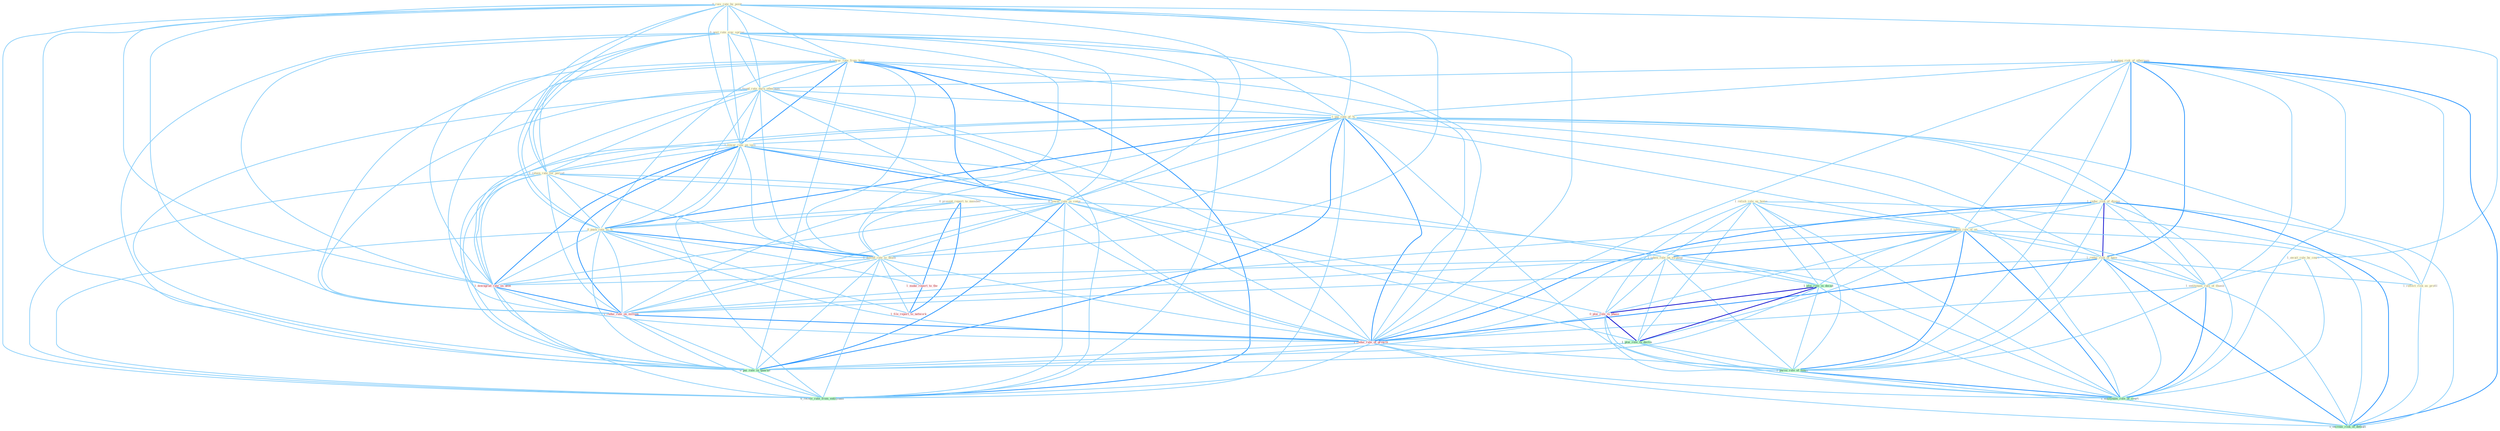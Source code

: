 Graph G{ 
    node
    [shape=polygon,style=filled,width=.5,height=.06,color="#BDFCC9",fixedsize=true,fontsize=4,
    fontcolor="#2f4f4f"];
    {node
    [color="#ffffe0", fontcolor="#8b7d6b"] "0_rais_rate_by_point " "1_relish_role_as_home " "0_post_rate_sinc_spring " "0_lower_rate_from_hold " "1_manag_risk_of_othernum " "0_found_rate_dure_othernum " "1_pai_rate_of_% " "1_reduc_risk_of_diseas " "1_lower_rate_on_issu " "1_await_rule_by_court " "0_taken_role_of_on " "1_reduc_risk_of_have " "0_present_report_to_member " "0_retain_rate_for_period " "0_lower_rate_in_come " "0_push_rate_to_% " "1_reflect_risk_as_profil " "1_taken_role_on_strategi " "1_entitynam_rule_of_thumb " "0_defend_rate_to_death "}
{node [color="#fff0f5", fontcolor="#b22222"] "1_downgrad_rate_on_debt " "1_reduc_rate_on_million " "0_plai_role_in_phase " "1_reduc_rate_of_growth " "1_make_report_to_the " "1_file_report_to_network "}
edge [color="#B0E2FF"];

	"0_rais_rate_by_point " -- "0_post_rate_sinc_spring " [w="1", color="#87cefa" ];
	"0_rais_rate_by_point " -- "0_lower_rate_from_hold " [w="1", color="#87cefa" ];
	"0_rais_rate_by_point " -- "0_found_rate_dure_othernum " [w="1", color="#87cefa" ];
	"0_rais_rate_by_point " -- "1_pai_rate_of_% " [w="1", color="#87cefa" ];
	"0_rais_rate_by_point " -- "1_lower_rate_on_issu " [w="1", color="#87cefa" ];
	"0_rais_rate_by_point " -- "1_await_rule_by_court " [w="1", color="#87cefa" ];
	"0_rais_rate_by_point " -- "0_retain_rate_for_period " [w="1", color="#87cefa" ];
	"0_rais_rate_by_point " -- "0_lower_rate_in_come " [w="1", color="#87cefa" ];
	"0_rais_rate_by_point " -- "0_push_rate_to_% " [w="1", color="#87cefa" ];
	"0_rais_rate_by_point " -- "0_defend_rate_to_death " [w="1", color="#87cefa" ];
	"0_rais_rate_by_point " -- "1_downgrad_rate_on_debt " [w="1", color="#87cefa" ];
	"0_rais_rate_by_point " -- "1_reduc_rate_on_million " [w="1", color="#87cefa" ];
	"0_rais_rate_by_point " -- "1_reduc_rate_of_growth " [w="1", color="#87cefa" ];
	"0_rais_rate_by_point " -- "0_pai_rate_in_quarter " [w="1", color="#87cefa" ];
	"0_rais_rate_by_point " -- "0_receiv_rate_from_entitynam " [w="1", color="#87cefa" ];
	"1_relish_role_as_home " -- "0_taken_role_of_on " [w="1", color="#87cefa" ];
	"1_relish_role_as_home " -- "1_reflect_risk_as_profil " [w="1", color="#87cefa" ];
	"1_relish_role_as_home " -- "1_taken_role_on_strategi " [w="1", color="#87cefa" ];
	"1_relish_role_as_home " -- "1_plai_role_in_decad " [w="1", color="#87cefa" ];
	"1_relish_role_as_home " -- "0_plai_role_in_phase " [w="1", color="#87cefa" ];
	"1_relish_role_as_home " -- "1_plai_role_in_declin " [w="1", color="#87cefa" ];
	"1_relish_role_as_home " -- "1_pursu_role_of_senat " [w="1", color="#87cefa" ];
	"1_relish_role_as_home " -- "1_entitynam_role_of_court " [w="1", color="#87cefa" ];
	"0_post_rate_sinc_spring " -- "0_lower_rate_from_hold " [w="1", color="#87cefa" ];
	"0_post_rate_sinc_spring " -- "0_found_rate_dure_othernum " [w="1", color="#87cefa" ];
	"0_post_rate_sinc_spring " -- "1_pai_rate_of_% " [w="1", color="#87cefa" ];
	"0_post_rate_sinc_spring " -- "1_lower_rate_on_issu " [w="1", color="#87cefa" ];
	"0_post_rate_sinc_spring " -- "0_retain_rate_for_period " [w="1", color="#87cefa" ];
	"0_post_rate_sinc_spring " -- "0_lower_rate_in_come " [w="1", color="#87cefa" ];
	"0_post_rate_sinc_spring " -- "0_push_rate_to_% " [w="1", color="#87cefa" ];
	"0_post_rate_sinc_spring " -- "0_defend_rate_to_death " [w="1", color="#87cefa" ];
	"0_post_rate_sinc_spring " -- "1_downgrad_rate_on_debt " [w="1", color="#87cefa" ];
	"0_post_rate_sinc_spring " -- "1_reduc_rate_on_million " [w="1", color="#87cefa" ];
	"0_post_rate_sinc_spring " -- "1_reduc_rate_of_growth " [w="1", color="#87cefa" ];
	"0_post_rate_sinc_spring " -- "0_pai_rate_in_quarter " [w="1", color="#87cefa" ];
	"0_post_rate_sinc_spring " -- "0_receiv_rate_from_entitynam " [w="1", color="#87cefa" ];
	"0_lower_rate_from_hold " -- "0_found_rate_dure_othernum " [w="1", color="#87cefa" ];
	"0_lower_rate_from_hold " -- "1_pai_rate_of_% " [w="1", color="#87cefa" ];
	"0_lower_rate_from_hold " -- "1_lower_rate_on_issu " [w="2", color="#1e90ff" , len=0.8];
	"0_lower_rate_from_hold " -- "0_retain_rate_for_period " [w="1", color="#87cefa" ];
	"0_lower_rate_from_hold " -- "0_lower_rate_in_come " [w="2", color="#1e90ff" , len=0.8];
	"0_lower_rate_from_hold " -- "0_push_rate_to_% " [w="1", color="#87cefa" ];
	"0_lower_rate_from_hold " -- "0_defend_rate_to_death " [w="1", color="#87cefa" ];
	"0_lower_rate_from_hold " -- "1_downgrad_rate_on_debt " [w="1", color="#87cefa" ];
	"0_lower_rate_from_hold " -- "1_reduc_rate_on_million " [w="1", color="#87cefa" ];
	"0_lower_rate_from_hold " -- "1_reduc_rate_of_growth " [w="1", color="#87cefa" ];
	"0_lower_rate_from_hold " -- "0_pai_rate_in_quarter " [w="1", color="#87cefa" ];
	"0_lower_rate_from_hold " -- "0_receiv_rate_from_entitynam " [w="2", color="#1e90ff" , len=0.8];
	"1_manag_risk_of_othernum " -- "0_found_rate_dure_othernum " [w="1", color="#87cefa" ];
	"1_manag_risk_of_othernum " -- "1_pai_rate_of_% " [w="1", color="#87cefa" ];
	"1_manag_risk_of_othernum " -- "1_reduc_risk_of_diseas " [w="2", color="#1e90ff" , len=0.8];
	"1_manag_risk_of_othernum " -- "0_taken_role_of_on " [w="1", color="#87cefa" ];
	"1_manag_risk_of_othernum " -- "1_reduc_risk_of_have " [w="2", color="#1e90ff" , len=0.8];
	"1_manag_risk_of_othernum " -- "1_reflect_risk_as_profil " [w="1", color="#87cefa" ];
	"1_manag_risk_of_othernum " -- "1_entitynam_rule_of_thumb " [w="1", color="#87cefa" ];
	"1_manag_risk_of_othernum " -- "1_reduc_rate_of_growth " [w="1", color="#87cefa" ];
	"1_manag_risk_of_othernum " -- "1_pursu_role_of_senat " [w="1", color="#87cefa" ];
	"1_manag_risk_of_othernum " -- "1_entitynam_role_of_court " [w="1", color="#87cefa" ];
	"1_manag_risk_of_othernum " -- "1_increas_risk_of_default " [w="2", color="#1e90ff" , len=0.8];
	"0_found_rate_dure_othernum " -- "1_pai_rate_of_% " [w="1", color="#87cefa" ];
	"0_found_rate_dure_othernum " -- "1_lower_rate_on_issu " [w="1", color="#87cefa" ];
	"0_found_rate_dure_othernum " -- "0_retain_rate_for_period " [w="1", color="#87cefa" ];
	"0_found_rate_dure_othernum " -- "0_lower_rate_in_come " [w="1", color="#87cefa" ];
	"0_found_rate_dure_othernum " -- "0_push_rate_to_% " [w="1", color="#87cefa" ];
	"0_found_rate_dure_othernum " -- "0_defend_rate_to_death " [w="1", color="#87cefa" ];
	"0_found_rate_dure_othernum " -- "1_downgrad_rate_on_debt " [w="1", color="#87cefa" ];
	"0_found_rate_dure_othernum " -- "1_reduc_rate_on_million " [w="1", color="#87cefa" ];
	"0_found_rate_dure_othernum " -- "1_reduc_rate_of_growth " [w="1", color="#87cefa" ];
	"0_found_rate_dure_othernum " -- "0_pai_rate_in_quarter " [w="1", color="#87cefa" ];
	"0_found_rate_dure_othernum " -- "0_receiv_rate_from_entitynam " [w="1", color="#87cefa" ];
	"1_pai_rate_of_% " -- "1_reduc_risk_of_diseas " [w="1", color="#87cefa" ];
	"1_pai_rate_of_% " -- "1_lower_rate_on_issu " [w="1", color="#87cefa" ];
	"1_pai_rate_of_% " -- "0_taken_role_of_on " [w="1", color="#87cefa" ];
	"1_pai_rate_of_% " -- "1_reduc_risk_of_have " [w="1", color="#87cefa" ];
	"1_pai_rate_of_% " -- "0_retain_rate_for_period " [w="1", color="#87cefa" ];
	"1_pai_rate_of_% " -- "0_lower_rate_in_come " [w="1", color="#87cefa" ];
	"1_pai_rate_of_% " -- "0_push_rate_to_% " [w="2", color="#1e90ff" , len=0.8];
	"1_pai_rate_of_% " -- "1_entitynam_rule_of_thumb " [w="1", color="#87cefa" ];
	"1_pai_rate_of_% " -- "0_defend_rate_to_death " [w="1", color="#87cefa" ];
	"1_pai_rate_of_% " -- "1_downgrad_rate_on_debt " [w="1", color="#87cefa" ];
	"1_pai_rate_of_% " -- "1_reduc_rate_on_million " [w="1", color="#87cefa" ];
	"1_pai_rate_of_% " -- "1_reduc_rate_of_growth " [w="2", color="#1e90ff" , len=0.8];
	"1_pai_rate_of_% " -- "0_pai_rate_in_quarter " [w="2", color="#1e90ff" , len=0.8];
	"1_pai_rate_of_% " -- "1_pursu_role_of_senat " [w="1", color="#87cefa" ];
	"1_pai_rate_of_% " -- "1_entitynam_role_of_court " [w="1", color="#87cefa" ];
	"1_pai_rate_of_% " -- "0_receiv_rate_from_entitynam " [w="1", color="#87cefa" ];
	"1_pai_rate_of_% " -- "1_increas_risk_of_default " [w="1", color="#87cefa" ];
	"1_reduc_risk_of_diseas " -- "0_taken_role_of_on " [w="1", color="#87cefa" ];
	"1_reduc_risk_of_diseas " -- "1_reduc_risk_of_have " [w="3", color="#0000cd" , len=0.6];
	"1_reduc_risk_of_diseas " -- "1_reflect_risk_as_profil " [w="1", color="#87cefa" ];
	"1_reduc_risk_of_diseas " -- "1_entitynam_rule_of_thumb " [w="1", color="#87cefa" ];
	"1_reduc_risk_of_diseas " -- "1_reduc_rate_on_million " [w="1", color="#87cefa" ];
	"1_reduc_risk_of_diseas " -- "1_reduc_rate_of_growth " [w="2", color="#1e90ff" , len=0.8];
	"1_reduc_risk_of_diseas " -- "1_pursu_role_of_senat " [w="1", color="#87cefa" ];
	"1_reduc_risk_of_diseas " -- "1_entitynam_role_of_court " [w="1", color="#87cefa" ];
	"1_reduc_risk_of_diseas " -- "1_increas_risk_of_default " [w="2", color="#1e90ff" , len=0.8];
	"1_lower_rate_on_issu " -- "0_retain_rate_for_period " [w="1", color="#87cefa" ];
	"1_lower_rate_on_issu " -- "0_lower_rate_in_come " [w="2", color="#1e90ff" , len=0.8];
	"1_lower_rate_on_issu " -- "0_push_rate_to_% " [w="1", color="#87cefa" ];
	"1_lower_rate_on_issu " -- "1_taken_role_on_strategi " [w="1", color="#87cefa" ];
	"1_lower_rate_on_issu " -- "0_defend_rate_to_death " [w="1", color="#87cefa" ];
	"1_lower_rate_on_issu " -- "1_downgrad_rate_on_debt " [w="2", color="#1e90ff" , len=0.8];
	"1_lower_rate_on_issu " -- "1_reduc_rate_on_million " [w="2", color="#1e90ff" , len=0.8];
	"1_lower_rate_on_issu " -- "1_reduc_rate_of_growth " [w="1", color="#87cefa" ];
	"1_lower_rate_on_issu " -- "0_pai_rate_in_quarter " [w="1", color="#87cefa" ];
	"1_lower_rate_on_issu " -- "0_receiv_rate_from_entitynam " [w="1", color="#87cefa" ];
	"1_await_rule_by_court " -- "1_entitynam_rule_of_thumb " [w="1", color="#87cefa" ];
	"1_await_rule_by_court " -- "1_entitynam_role_of_court " [w="1", color="#87cefa" ];
	"0_taken_role_of_on " -- "1_reduc_risk_of_have " [w="1", color="#87cefa" ];
	"0_taken_role_of_on " -- "1_taken_role_on_strategi " [w="2", color="#1e90ff" , len=0.8];
	"0_taken_role_of_on " -- "1_entitynam_rule_of_thumb " [w="1", color="#87cefa" ];
	"0_taken_role_of_on " -- "1_plai_role_in_decad " [w="1", color="#87cefa" ];
	"0_taken_role_of_on " -- "0_plai_role_in_phase " [w="1", color="#87cefa" ];
	"0_taken_role_of_on " -- "1_reduc_rate_of_growth " [w="1", color="#87cefa" ];
	"0_taken_role_of_on " -- "1_plai_role_in_declin " [w="1", color="#87cefa" ];
	"0_taken_role_of_on " -- "1_pursu_role_of_senat " [w="2", color="#1e90ff" , len=0.8];
	"0_taken_role_of_on " -- "1_entitynam_role_of_court " [w="2", color="#1e90ff" , len=0.8];
	"0_taken_role_of_on " -- "1_increas_risk_of_default " [w="1", color="#87cefa" ];
	"1_reduc_risk_of_have " -- "1_reflect_risk_as_profil " [w="1", color="#87cefa" ];
	"1_reduc_risk_of_have " -- "1_entitynam_rule_of_thumb " [w="1", color="#87cefa" ];
	"1_reduc_risk_of_have " -- "1_reduc_rate_on_million " [w="1", color="#87cefa" ];
	"1_reduc_risk_of_have " -- "1_reduc_rate_of_growth " [w="2", color="#1e90ff" , len=0.8];
	"1_reduc_risk_of_have " -- "1_pursu_role_of_senat " [w="1", color="#87cefa" ];
	"1_reduc_risk_of_have " -- "1_entitynam_role_of_court " [w="1", color="#87cefa" ];
	"1_reduc_risk_of_have " -- "1_increas_risk_of_default " [w="2", color="#1e90ff" , len=0.8];
	"0_present_report_to_member " -- "0_push_rate_to_% " [w="1", color="#87cefa" ];
	"0_present_report_to_member " -- "0_defend_rate_to_death " [w="1", color="#87cefa" ];
	"0_present_report_to_member " -- "1_make_report_to_the " [w="2", color="#1e90ff" , len=0.8];
	"0_present_report_to_member " -- "1_file_report_to_network " [w="2", color="#1e90ff" , len=0.8];
	"0_retain_rate_for_period " -- "0_lower_rate_in_come " [w="1", color="#87cefa" ];
	"0_retain_rate_for_period " -- "0_push_rate_to_% " [w="1", color="#87cefa" ];
	"0_retain_rate_for_period " -- "0_defend_rate_to_death " [w="1", color="#87cefa" ];
	"0_retain_rate_for_period " -- "1_downgrad_rate_on_debt " [w="1", color="#87cefa" ];
	"0_retain_rate_for_period " -- "1_reduc_rate_on_million " [w="1", color="#87cefa" ];
	"0_retain_rate_for_period " -- "1_reduc_rate_of_growth " [w="1", color="#87cefa" ];
	"0_retain_rate_for_period " -- "0_pai_rate_in_quarter " [w="1", color="#87cefa" ];
	"0_retain_rate_for_period " -- "0_receiv_rate_from_entitynam " [w="1", color="#87cefa" ];
	"0_lower_rate_in_come " -- "0_push_rate_to_% " [w="1", color="#87cefa" ];
	"0_lower_rate_in_come " -- "0_defend_rate_to_death " [w="1", color="#87cefa" ];
	"0_lower_rate_in_come " -- "1_downgrad_rate_on_debt " [w="1", color="#87cefa" ];
	"0_lower_rate_in_come " -- "1_reduc_rate_on_million " [w="1", color="#87cefa" ];
	"0_lower_rate_in_come " -- "1_plai_role_in_decad " [w="1", color="#87cefa" ];
	"0_lower_rate_in_come " -- "0_plai_role_in_phase " [w="1", color="#87cefa" ];
	"0_lower_rate_in_come " -- "1_reduc_rate_of_growth " [w="1", color="#87cefa" ];
	"0_lower_rate_in_come " -- "1_plai_role_in_declin " [w="1", color="#87cefa" ];
	"0_lower_rate_in_come " -- "0_pai_rate_in_quarter " [w="2", color="#1e90ff" , len=0.8];
	"0_lower_rate_in_come " -- "0_receiv_rate_from_entitynam " [w="1", color="#87cefa" ];
	"0_push_rate_to_% " -- "0_defend_rate_to_death " [w="2", color="#1e90ff" , len=0.8];
	"0_push_rate_to_% " -- "1_downgrad_rate_on_debt " [w="1", color="#87cefa" ];
	"0_push_rate_to_% " -- "1_reduc_rate_on_million " [w="1", color="#87cefa" ];
	"0_push_rate_to_% " -- "1_reduc_rate_of_growth " [w="1", color="#87cefa" ];
	"0_push_rate_to_% " -- "1_make_report_to_the " [w="1", color="#87cefa" ];
	"0_push_rate_to_% " -- "0_pai_rate_in_quarter " [w="1", color="#87cefa" ];
	"0_push_rate_to_% " -- "1_file_report_to_network " [w="1", color="#87cefa" ];
	"0_push_rate_to_% " -- "0_receiv_rate_from_entitynam " [w="1", color="#87cefa" ];
	"1_reflect_risk_as_profil " -- "1_increas_risk_of_default " [w="1", color="#87cefa" ];
	"1_taken_role_on_strategi " -- "1_downgrad_rate_on_debt " [w="1", color="#87cefa" ];
	"1_taken_role_on_strategi " -- "1_reduc_rate_on_million " [w="1", color="#87cefa" ];
	"1_taken_role_on_strategi " -- "1_plai_role_in_decad " [w="1", color="#87cefa" ];
	"1_taken_role_on_strategi " -- "0_plai_role_in_phase " [w="1", color="#87cefa" ];
	"1_taken_role_on_strategi " -- "1_plai_role_in_declin " [w="1", color="#87cefa" ];
	"1_taken_role_on_strategi " -- "1_pursu_role_of_senat " [w="1", color="#87cefa" ];
	"1_taken_role_on_strategi " -- "1_entitynam_role_of_court " [w="1", color="#87cefa" ];
	"1_entitynam_rule_of_thumb " -- "1_reduc_rate_of_growth " [w="1", color="#87cefa" ];
	"1_entitynam_rule_of_thumb " -- "1_pursu_role_of_senat " [w="1", color="#87cefa" ];
	"1_entitynam_rule_of_thumb " -- "1_entitynam_role_of_court " [w="2", color="#1e90ff" , len=0.8];
	"1_entitynam_rule_of_thumb " -- "1_increas_risk_of_default " [w="1", color="#87cefa" ];
	"0_defend_rate_to_death " -- "1_downgrad_rate_on_debt " [w="1", color="#87cefa" ];
	"0_defend_rate_to_death " -- "1_reduc_rate_on_million " [w="1", color="#87cefa" ];
	"0_defend_rate_to_death " -- "1_reduc_rate_of_growth " [w="1", color="#87cefa" ];
	"0_defend_rate_to_death " -- "1_make_report_to_the " [w="1", color="#87cefa" ];
	"0_defend_rate_to_death " -- "0_pai_rate_in_quarter " [w="1", color="#87cefa" ];
	"0_defend_rate_to_death " -- "1_file_report_to_network " [w="1", color="#87cefa" ];
	"0_defend_rate_to_death " -- "0_receiv_rate_from_entitynam " [w="1", color="#87cefa" ];
	"1_downgrad_rate_on_debt " -- "1_reduc_rate_on_million " [w="2", color="#1e90ff" , len=0.8];
	"1_downgrad_rate_on_debt " -- "1_reduc_rate_of_growth " [w="1", color="#87cefa" ];
	"1_downgrad_rate_on_debt " -- "0_pai_rate_in_quarter " [w="1", color="#87cefa" ];
	"1_downgrad_rate_on_debt " -- "0_receiv_rate_from_entitynam " [w="1", color="#87cefa" ];
	"1_reduc_rate_on_million " -- "1_reduc_rate_of_growth " [w="2", color="#1e90ff" , len=0.8];
	"1_reduc_rate_on_million " -- "0_pai_rate_in_quarter " [w="1", color="#87cefa" ];
	"1_reduc_rate_on_million " -- "0_receiv_rate_from_entitynam " [w="1", color="#87cefa" ];
	"1_plai_role_in_decad " -- "0_plai_role_in_phase " [w="3", color="#0000cd" , len=0.6];
	"1_plai_role_in_decad " -- "1_plai_role_in_declin " [w="3", color="#0000cd" , len=0.6];
	"1_plai_role_in_decad " -- "0_pai_rate_in_quarter " [w="1", color="#87cefa" ];
	"1_plai_role_in_decad " -- "1_pursu_role_of_senat " [w="1", color="#87cefa" ];
	"1_plai_role_in_decad " -- "1_entitynam_role_of_court " [w="1", color="#87cefa" ];
	"0_plai_role_in_phase " -- "1_plai_role_in_declin " [w="3", color="#0000cd" , len=0.6];
	"0_plai_role_in_phase " -- "0_pai_rate_in_quarter " [w="1", color="#87cefa" ];
	"0_plai_role_in_phase " -- "1_pursu_role_of_senat " [w="1", color="#87cefa" ];
	"0_plai_role_in_phase " -- "1_entitynam_role_of_court " [w="1", color="#87cefa" ];
	"1_reduc_rate_of_growth " -- "0_pai_rate_in_quarter " [w="1", color="#87cefa" ];
	"1_reduc_rate_of_growth " -- "1_pursu_role_of_senat " [w="1", color="#87cefa" ];
	"1_reduc_rate_of_growth " -- "1_entitynam_role_of_court " [w="1", color="#87cefa" ];
	"1_reduc_rate_of_growth " -- "0_receiv_rate_from_entitynam " [w="1", color="#87cefa" ];
	"1_reduc_rate_of_growth " -- "1_increas_risk_of_default " [w="1", color="#87cefa" ];
	"1_make_report_to_the " -- "1_file_report_to_network " [w="2", color="#1e90ff" , len=0.8];
	"1_plai_role_in_declin " -- "0_pai_rate_in_quarter " [w="1", color="#87cefa" ];
	"1_plai_role_in_declin " -- "1_pursu_role_of_senat " [w="1", color="#87cefa" ];
	"1_plai_role_in_declin " -- "1_entitynam_role_of_court " [w="1", color="#87cefa" ];
	"0_pai_rate_in_quarter " -- "0_receiv_rate_from_entitynam " [w="1", color="#87cefa" ];
	"1_pursu_role_of_senat " -- "1_entitynam_role_of_court " [w="2", color="#1e90ff" , len=0.8];
	"1_pursu_role_of_senat " -- "1_increas_risk_of_default " [w="1", color="#87cefa" ];
	"1_entitynam_role_of_court " -- "1_increas_risk_of_default " [w="1", color="#87cefa" ];
}